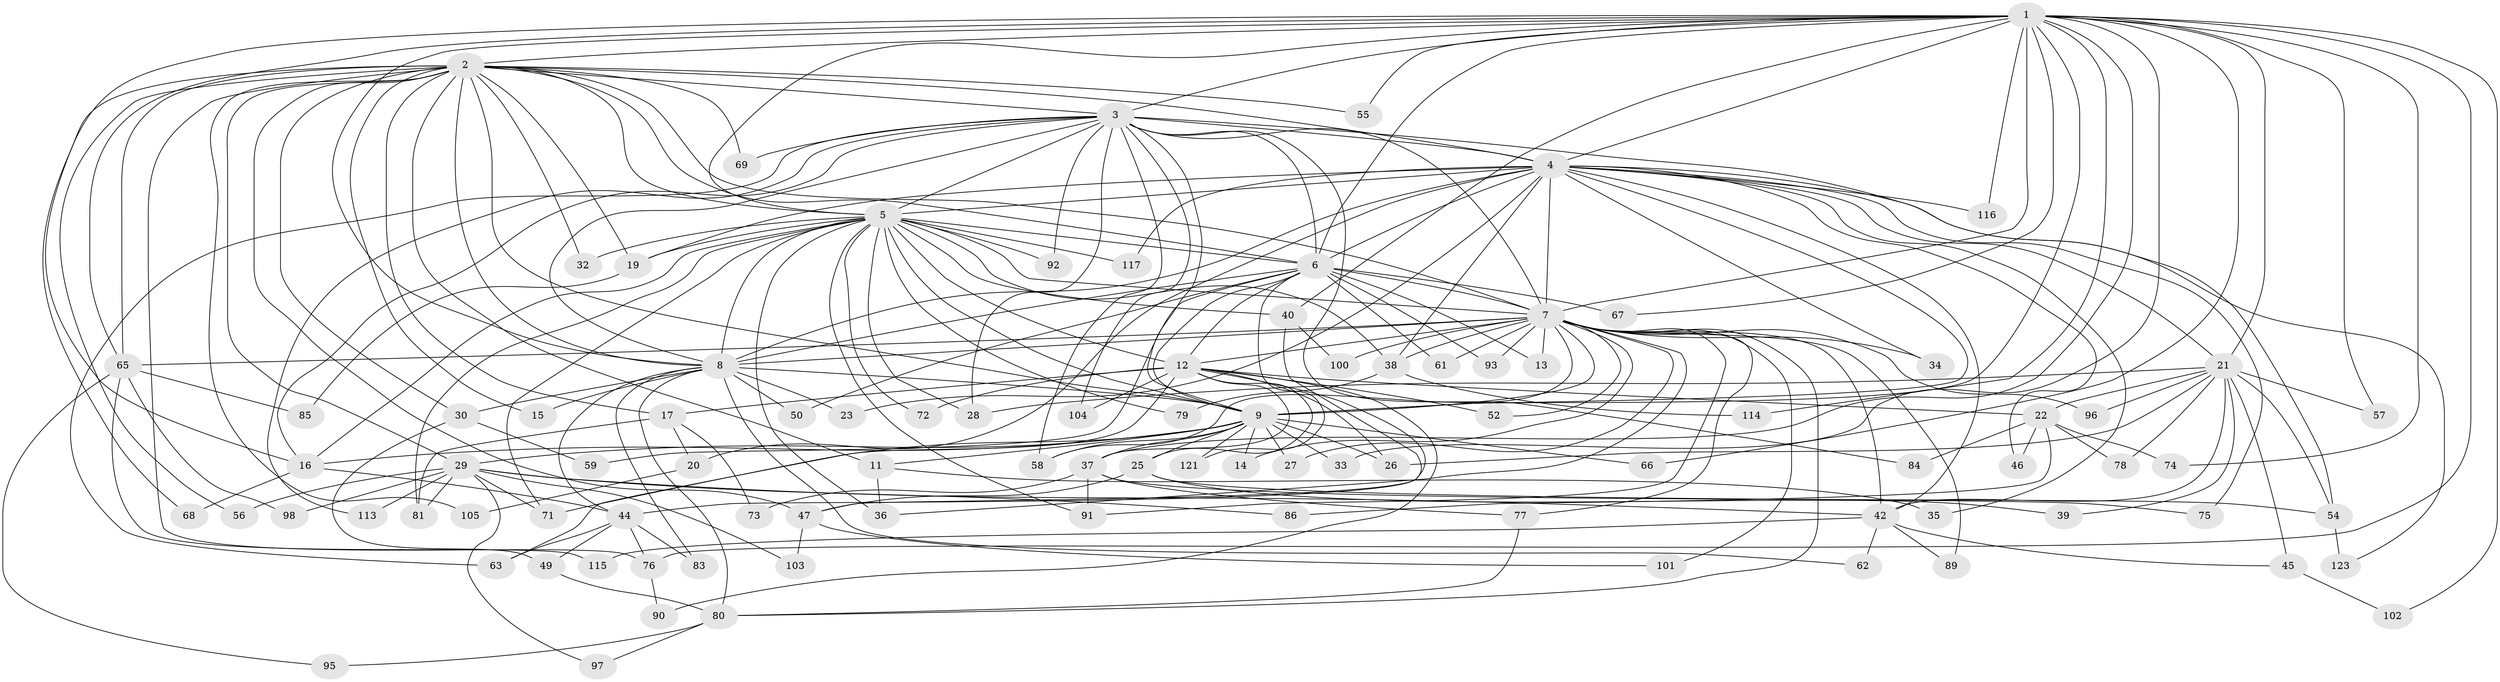 // Generated by graph-tools (version 1.1) at 2025/23/03/03/25 07:23:41]
// undirected, 95 vertices, 231 edges
graph export_dot {
graph [start="1"]
  node [color=gray90,style=filled];
  1 [super="+18"];
  2 [super="+41"];
  3 [super="+112"];
  4 [super="+109"];
  5 [super="+88"];
  6 [super="+51"];
  7 [super="+10"];
  8 [super="+60"];
  9 [super="+111"];
  11;
  12 [super="+31"];
  13;
  14;
  15;
  16 [super="+24"];
  17 [super="+119"];
  19;
  20;
  21 [super="+94"];
  22;
  23;
  25;
  26;
  27;
  28;
  29 [super="+43"];
  30;
  32;
  33;
  34;
  35;
  36 [super="+118"];
  37 [super="+48"];
  38 [super="+53"];
  39;
  40;
  42 [super="+120"];
  44 [super="+99"];
  45;
  46;
  47 [super="+70"];
  49;
  50;
  52;
  54;
  55;
  56;
  57;
  58;
  59;
  61;
  62;
  63 [super="+64"];
  65 [super="+82"];
  66;
  67;
  68;
  69;
  71 [super="+107"];
  72;
  73;
  74 [super="+106"];
  75;
  76 [super="+122"];
  77 [super="+87"];
  78;
  79;
  80 [super="+108"];
  81;
  83;
  84;
  85;
  86;
  89;
  90;
  91 [super="+110"];
  92;
  93;
  95;
  96;
  97;
  98;
  100;
  101;
  102;
  103;
  104;
  105;
  113;
  114;
  115;
  116;
  117;
  121;
  123;
  1 -- 2;
  1 -- 3;
  1 -- 4;
  1 -- 5;
  1 -- 6;
  1 -- 7 [weight=2];
  1 -- 8;
  1 -- 9;
  1 -- 33;
  1 -- 57;
  1 -- 74;
  1 -- 102;
  1 -- 66;
  1 -- 67;
  1 -- 40;
  1 -- 16;
  1 -- 114;
  1 -- 116;
  1 -- 21;
  1 -- 55;
  1 -- 65;
  1 -- 37;
  1 -- 76;
  2 -- 3;
  2 -- 4;
  2 -- 5;
  2 -- 6;
  2 -- 7 [weight=2];
  2 -- 8;
  2 -- 9;
  2 -- 11;
  2 -- 15;
  2 -- 17;
  2 -- 29;
  2 -- 30;
  2 -- 32;
  2 -- 47;
  2 -- 55;
  2 -- 56;
  2 -- 65;
  2 -- 68;
  2 -- 76;
  2 -- 105;
  2 -- 19;
  2 -- 69;
  3 -- 4;
  3 -- 5;
  3 -- 6;
  3 -- 7 [weight=2];
  3 -- 8;
  3 -- 9;
  3 -- 54;
  3 -- 58;
  3 -- 63;
  3 -- 69;
  3 -- 84;
  3 -- 92;
  3 -- 104;
  3 -- 113;
  3 -- 28;
  3 -- 16;
  4 -- 5;
  4 -- 6;
  4 -- 7 [weight=2];
  4 -- 8;
  4 -- 9 [weight=2];
  4 -- 19;
  4 -- 20;
  4 -- 21;
  4 -- 23;
  4 -- 34;
  4 -- 35;
  4 -- 42;
  4 -- 46;
  4 -- 75;
  4 -- 116;
  4 -- 117;
  4 -- 123;
  4 -- 38;
  5 -- 6;
  5 -- 7 [weight=3];
  5 -- 8;
  5 -- 9;
  5 -- 12;
  5 -- 16;
  5 -- 19;
  5 -- 28;
  5 -- 32;
  5 -- 38;
  5 -- 40;
  5 -- 71;
  5 -- 72;
  5 -- 79;
  5 -- 81;
  5 -- 91;
  5 -- 92;
  5 -- 117;
  5 -- 36;
  6 -- 7 [weight=2];
  6 -- 8;
  6 -- 9;
  6 -- 13;
  6 -- 50;
  6 -- 59;
  6 -- 61;
  6 -- 67;
  6 -- 93;
  6 -- 121;
  6 -- 12;
  7 -- 8 [weight=3];
  7 -- 9 [weight=2];
  7 -- 13;
  7 -- 14;
  7 -- 27;
  7 -- 34;
  7 -- 36;
  7 -- 100;
  7 -- 65;
  7 -- 12;
  7 -- 77;
  7 -- 89;
  7 -- 91;
  7 -- 93;
  7 -- 96;
  7 -- 101;
  7 -- 38;
  7 -- 52;
  7 -- 58;
  7 -- 61;
  7 -- 80;
  7 -- 42;
  8 -- 9;
  8 -- 15;
  8 -- 23;
  8 -- 30;
  8 -- 44;
  8 -- 50;
  8 -- 62;
  8 -- 80;
  8 -- 83;
  9 -- 11;
  9 -- 14;
  9 -- 16;
  9 -- 25;
  9 -- 26;
  9 -- 27;
  9 -- 29;
  9 -- 33;
  9 -- 37;
  9 -- 66;
  9 -- 71;
  9 -- 121;
  9 -- 58;
  11 -- 35;
  11 -- 36;
  12 -- 17;
  12 -- 22;
  12 -- 25;
  12 -- 37;
  12 -- 52;
  12 -- 90;
  12 -- 63;
  12 -- 72;
  12 -- 26;
  12 -- 104;
  12 -- 47;
  16 -- 44;
  16 -- 68;
  17 -- 20;
  17 -- 73;
  17 -- 81;
  19 -- 85;
  20 -- 105;
  21 -- 22;
  21 -- 26;
  21 -- 28;
  21 -- 39;
  21 -- 42;
  21 -- 45;
  21 -- 57;
  21 -- 78;
  21 -- 96;
  21 -- 54;
  22 -- 46;
  22 -- 74 [weight=2];
  22 -- 78;
  22 -- 84;
  22 -- 86;
  25 -- 39;
  25 -- 47;
  25 -- 75;
  29 -- 81;
  29 -- 86;
  29 -- 98;
  29 -- 103;
  29 -- 97;
  29 -- 113;
  29 -- 56;
  29 -- 42;
  29 -- 71;
  30 -- 49;
  30 -- 59;
  37 -- 73;
  37 -- 77;
  37 -- 91;
  37 -- 54;
  38 -- 114;
  38 -- 79;
  40 -- 100;
  40 -- 44;
  42 -- 45;
  42 -- 62;
  42 -- 89;
  42 -- 115;
  44 -- 49;
  44 -- 63;
  44 -- 76;
  44 -- 83;
  45 -- 102;
  47 -- 101;
  47 -- 103;
  49 -- 80;
  54 -- 123;
  65 -- 98;
  65 -- 115;
  65 -- 85;
  65 -- 95;
  76 -- 90;
  77 -- 80;
  80 -- 95;
  80 -- 97;
}
